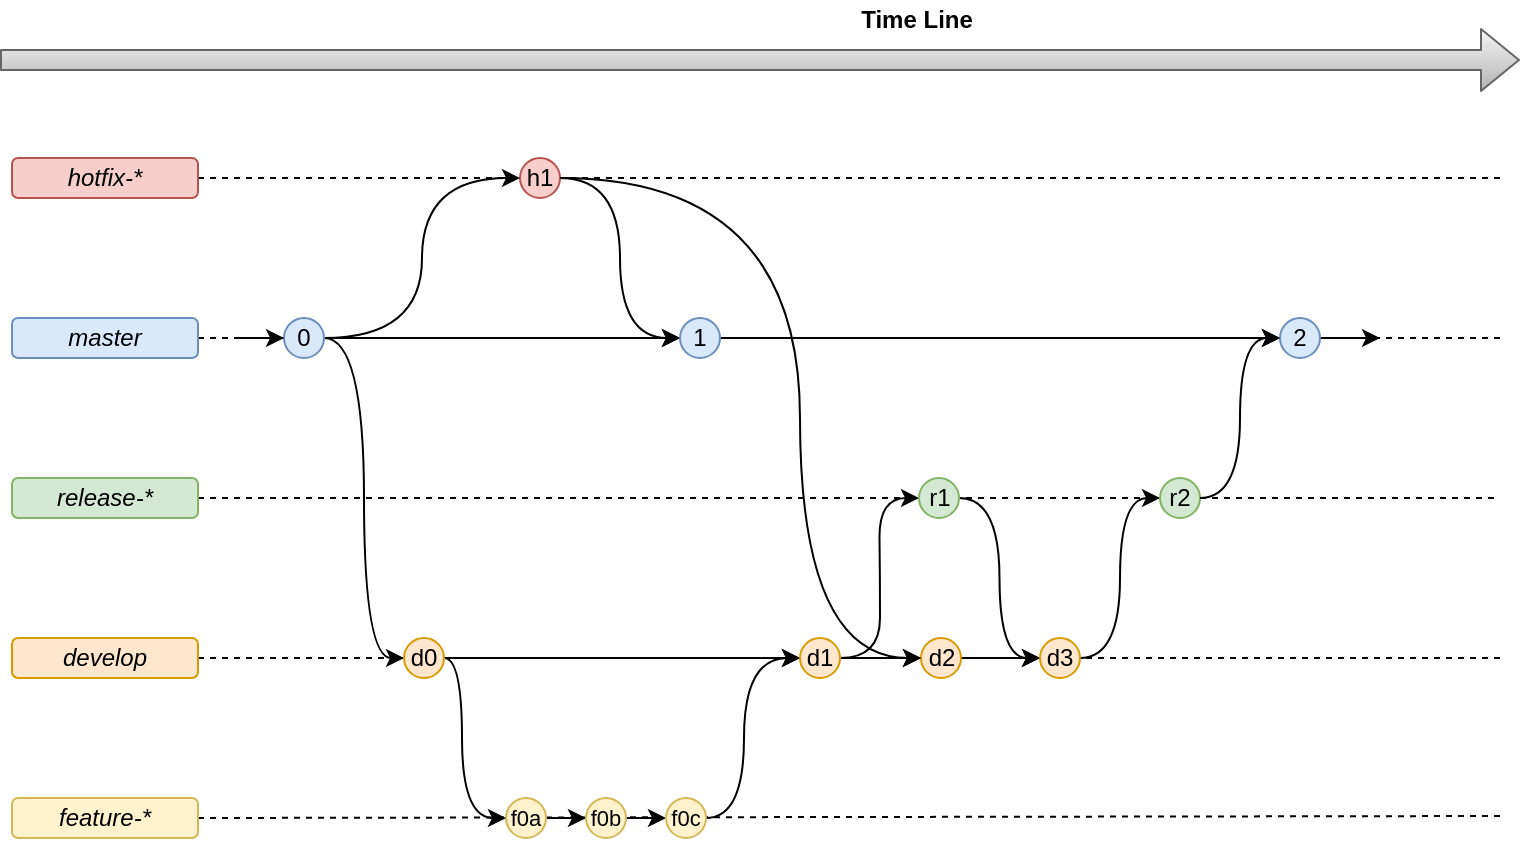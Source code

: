 <mxfile version="10.8.0" type="device"><diagram id="VqupGmc6FMFOg1BoKGOg" name="Página-1"><mxGraphModel dx="840" dy="1705" grid="1" gridSize="10" guides="1" tooltips="1" connect="1" arrows="1" fold="1" page="1" pageScale="1" pageWidth="827" pageHeight="1169" math="0" shadow="0"><root><mxCell id="0"/><mxCell id="1" parent="0"/><mxCell id="UQ6zXoJTkCWUA4XQVCpi-36" style="rounded=0;orthogonalLoop=1;jettySize=auto;html=1;endArrow=none;endFill=0;dashed=1;exitX=1;exitY=0.5;exitDx=0;exitDy=0;" edge="1" parent="1" source="WPUwWo5HzPdh8cVN5kZH-63" target="UQ6zXoJTkCWUA4XQVCpi-35"><mxGeometry relative="1" as="geometry"><mxPoint x="800" y="200" as="targetPoint"/><mxPoint x="149" y="200" as="sourcePoint"/></mxGeometry></mxCell><mxCell id="4XPv6ZGtoWSZZRw497rc-11" style="rounded=0;orthogonalLoop=1;jettySize=auto;html=1;endArrow=none;endFill=0;dashed=1;exitX=1;exitY=0.5;exitDx=0;exitDy=0;" parent="1" source="WPUwWo5HzPdh8cVN5kZH-49" edge="1"><mxGeometry relative="1" as="geometry"><mxPoint x="800" y="359" as="targetPoint"/><mxPoint x="123" y="359" as="sourcePoint"/></mxGeometry></mxCell><mxCell id="4XPv6ZGtoWSZZRw497rc-10" style="rounded=0;orthogonalLoop=1;jettySize=auto;html=1;endArrow=none;endFill=0;dashed=1;exitX=1;exitY=0.5;exitDx=0;exitDy=0;" parent="1" source="WPUwWo5HzPdh8cVN5kZH-18" edge="1"><mxGeometry relative="1" as="geometry"><mxPoint x="800" y="280" as="targetPoint"/><mxPoint x="133" y="60" as="sourcePoint"/></mxGeometry></mxCell><mxCell id="4XPv6ZGtoWSZZRw497rc-9" style="rounded=0;orthogonalLoop=1;jettySize=auto;html=1;endArrow=none;endFill=0;dashed=1;exitX=1;exitY=0.5;exitDx=0;exitDy=0;" parent="1" source="UQ6zXoJTkCWUA4XQVCpi-35" edge="1"><mxGeometry relative="1" as="geometry"><mxPoint x="800" y="200" as="targetPoint"/><mxPoint x="113" y="199.5" as="sourcePoint"/></mxGeometry></mxCell><mxCell id="4XPv6ZGtoWSZZRw497rc-5" style="rounded=0;orthogonalLoop=1;jettySize=auto;html=1;endArrow=none;endFill=0;dashed=1;" parent="1" source="WPUwWo5HzPdh8cVN5kZH-19" edge="1"><mxGeometry relative="1" as="geometry"><mxPoint x="800" y="40" as="targetPoint"/></mxGeometry></mxCell><mxCell id="4XPv6ZGtoWSZZRw497rc-6" style="rounded=0;orthogonalLoop=1;jettySize=auto;html=1;endArrow=none;endFill=0;dashed=1;" parent="1" edge="1"><mxGeometry relative="1" as="geometry"><mxPoint x="800" y="120" as="targetPoint"/><mxPoint x="113" y="120" as="sourcePoint"/></mxGeometry></mxCell><mxCell id="WPUwWo5HzPdh8cVN5kZH-5" value="" style="shape=flexArrow;endArrow=classic;html=1;gradientColor=#b3b3b3;fillColor=#f5f5f5;strokeColor=#666666;" parent="1" edge="1"><mxGeometry y="30" width="50" height="50" relative="1" as="geometry"><mxPoint x="50" y="-19" as="sourcePoint"/><mxPoint x="810" y="-19" as="targetPoint"/><mxPoint as="offset"/></mxGeometry></mxCell><mxCell id="WPUwWo5HzPdh8cVN5kZH-7" value="Time Line" style="text;html=1;resizable=0;autosize=1;align=center;verticalAlign=middle;points=[];fillColor=none;strokeColor=none;rounded=0;fontStyle=1" parent="1" vertex="1"><mxGeometry x="472.5" y="-49" width="70" height="20" as="geometry"/></mxCell><mxCell id="WPUwWo5HzPdh8cVN5kZH-17" value="master" style="rounded=1;whiteSpace=wrap;html=1;strokeColor=#6c8ebf;fillColor=#dae8fc;fontStyle=2" parent="1" vertex="1"><mxGeometry x="56" y="110" width="93" height="20" as="geometry"/></mxCell><mxCell id="WPUwWo5HzPdh8cVN5kZH-18" value="develop" style="rounded=1;whiteSpace=wrap;html=1;strokeColor=#d79b00;fillColor=#ffe6cc;fontStyle=2" parent="1" vertex="1"><mxGeometry x="56" y="270" width="93" height="20" as="geometry"/></mxCell><mxCell id="WPUwWo5HzPdh8cVN5kZH-19" value="hotfix-*" style="rounded=1;whiteSpace=wrap;html=1;strokeColor=#b85450;fillColor=#f8cecc;fontStyle=2" parent="1" vertex="1"><mxGeometry x="56" y="30" width="93" height="20" as="geometry"/></mxCell><mxCell id="WPUwWo5HzPdh8cVN5kZH-54" style="edgeStyle=orthogonalEdgeStyle;curved=1;rounded=0;orthogonalLoop=1;jettySize=auto;html=1;entryX=0;entryY=0.5;entryDx=0;entryDy=0;" parent="1" source="WPUwWo5HzPdh8cVN5kZH-22" target="WPUwWo5HzPdh8cVN5kZH-52" edge="1"><mxGeometry relative="1" as="geometry"/></mxCell><mxCell id="WPUwWo5HzPdh8cVN5kZH-22" value="f0a" style="ellipse;whiteSpace=wrap;html=1;aspect=fixed;strokeColor=#d6b656;fillColor=#fff2cc;fontSize=11;" parent="1" vertex="1"><mxGeometry x="303" y="350" width="20" height="20" as="geometry"/></mxCell><mxCell id="WPUwWo5HzPdh8cVN5kZH-48" style="edgeStyle=orthogonalEdgeStyle;curved=1;rounded=0;orthogonalLoop=1;jettySize=auto;html=1;entryX=0;entryY=0.5;entryDx=0;entryDy=0;" parent="1" source="WPUwWo5HzPdh8cVN5kZH-24" target="WPUwWo5HzPdh8cVN5kZH-37" edge="1"><mxGeometry relative="1" as="geometry"/></mxCell><mxCell id="WPUwWo5HzPdh8cVN5kZH-24" value="h1" style="ellipse;whiteSpace=wrap;html=1;aspect=fixed;strokeColor=#b85450;fillColor=#f8cecc;" parent="1" vertex="1"><mxGeometry x="310" y="30" width="20" height="20" as="geometry"/></mxCell><mxCell id="WPUwWo5HzPdh8cVN5kZH-36" style="edgeStyle=orthogonalEdgeStyle;rounded=0;orthogonalLoop=1;jettySize=auto;html=1;entryX=0;entryY=0.5;entryDx=0;entryDy=0;curved=1;" parent="1" source="WPUwWo5HzPdh8cVN5kZH-33" target="WPUwWo5HzPdh8cVN5kZH-35" edge="1"><mxGeometry relative="1" as="geometry"/></mxCell><mxCell id="WPUwWo5HzPdh8cVN5kZH-38" style="edgeStyle=orthogonalEdgeStyle;curved=1;rounded=0;orthogonalLoop=1;jettySize=auto;html=1;entryX=0;entryY=0.5;entryDx=0;entryDy=0;" parent="1" source="WPUwWo5HzPdh8cVN5kZH-33" target="WPUwWo5HzPdh8cVN5kZH-37" edge="1"><mxGeometry relative="1" as="geometry"/></mxCell><mxCell id="WPUwWo5HzPdh8cVN5kZH-47" style="edgeStyle=orthogonalEdgeStyle;curved=1;rounded=0;orthogonalLoop=1;jettySize=auto;html=1;entryX=0;entryY=0.5;entryDx=0;entryDy=0;" parent="1" source="WPUwWo5HzPdh8cVN5kZH-33" target="WPUwWo5HzPdh8cVN5kZH-24" edge="1"><mxGeometry relative="1" as="geometry"/></mxCell><mxCell id="WPUwWo5HzPdh8cVN5kZH-33" value="0" style="ellipse;whiteSpace=wrap;html=1;aspect=fixed;strokeColor=#6c8ebf;fillColor=#dae8fc;align=center;" parent="1" vertex="1"><mxGeometry x="192" y="110" width="20" height="20" as="geometry"/></mxCell><mxCell id="WPUwWo5HzPdh8cVN5kZH-34" style="edgeStyle=none;rounded=0;orthogonalLoop=1;jettySize=auto;html=1;entryX=0;entryY=0.5;entryDx=0;entryDy=0;" parent="1" target="WPUwWo5HzPdh8cVN5kZH-33" edge="1"><mxGeometry relative="1" as="geometry"><mxPoint x="170" y="120" as="sourcePoint"/></mxGeometry></mxCell><mxCell id="WPUwWo5HzPdh8cVN5kZH-51" style="edgeStyle=orthogonalEdgeStyle;curved=1;rounded=0;orthogonalLoop=1;jettySize=auto;html=1;entryX=0;entryY=0.5;entryDx=0;entryDy=0;" parent="1" source="WPUwWo5HzPdh8cVN5kZH-35" target="WPUwWo5HzPdh8cVN5kZH-22" edge="1"><mxGeometry relative="1" as="geometry"><Array as="points"><mxPoint x="281" y="280"/><mxPoint x="281" y="360"/></Array></mxGeometry></mxCell><mxCell id="WPUwWo5HzPdh8cVN5kZH-61" style="edgeStyle=orthogonalEdgeStyle;curved=1;rounded=0;orthogonalLoop=1;jettySize=auto;html=1;entryX=0;entryY=0.5;entryDx=0;entryDy=0;" parent="1" source="WPUwWo5HzPdh8cVN5kZH-35" target="WPUwWo5HzPdh8cVN5kZH-60" edge="1"><mxGeometry relative="1" as="geometry"/></mxCell><mxCell id="WPUwWo5HzPdh8cVN5kZH-35" value="d0" style="ellipse;whiteSpace=wrap;html=1;aspect=fixed;strokeColor=#d79b00;fillColor=#ffe6cc;" parent="1" vertex="1"><mxGeometry x="252" y="270" width="20" height="20" as="geometry"/></mxCell><mxCell id="4XPv6ZGtoWSZZRw497rc-2" style="edgeStyle=orthogonalEdgeStyle;rounded=0;orthogonalLoop=1;jettySize=auto;html=1;entryX=0;entryY=0.5;entryDx=0;entryDy=0;" parent="1" source="WPUwWo5HzPdh8cVN5kZH-37" target="4XPv6ZGtoWSZZRw497rc-1" edge="1"><mxGeometry relative="1" as="geometry"/></mxCell><mxCell id="WPUwWo5HzPdh8cVN5kZH-37" value="1" style="ellipse;whiteSpace=wrap;html=1;aspect=fixed;strokeColor=#6c8ebf;fillColor=#dae8fc;fontSize=12;" parent="1" vertex="1"><mxGeometry x="390" y="110" width="20" height="20" as="geometry"/></mxCell><mxCell id="WPUwWo5HzPdh8cVN5kZH-49" value="feature-*" style="rounded=1;whiteSpace=wrap;html=1;strokeColor=#d6b656;fillColor=#fff2cc;fontStyle=2" parent="1" vertex="1"><mxGeometry x="56" y="350" width="93" height="20" as="geometry"/></mxCell><mxCell id="WPUwWo5HzPdh8cVN5kZH-57" style="edgeStyle=orthogonalEdgeStyle;curved=1;rounded=0;orthogonalLoop=1;jettySize=auto;html=1;exitX=1;exitY=0.5;exitDx=0;exitDy=0;entryX=0;entryY=0.5;entryDx=0;entryDy=0;" parent="1" source="WPUwWo5HzPdh8cVN5kZH-52" target="WPUwWo5HzPdh8cVN5kZH-53" edge="1"><mxGeometry relative="1" as="geometry"/></mxCell><mxCell id="WPUwWo5HzPdh8cVN5kZH-52" value="f0b" style="ellipse;whiteSpace=wrap;html=1;aspect=fixed;strokeColor=#d6b656;fillColor=#fff2cc;fontSize=11;" parent="1" vertex="1"><mxGeometry x="343" y="350" width="20" height="20" as="geometry"/></mxCell><mxCell id="WPUwWo5HzPdh8cVN5kZH-59" style="edgeStyle=orthogonalEdgeStyle;curved=1;rounded=0;orthogonalLoop=1;jettySize=auto;html=1;exitX=1;exitY=0.5;exitDx=0;exitDy=0;entryX=0;entryY=0.5;entryDx=0;entryDy=0;" parent="1" source="WPUwWo5HzPdh8cVN5kZH-53" target="WPUwWo5HzPdh8cVN5kZH-60" edge="1"><mxGeometry relative="1" as="geometry"><mxPoint x="350" y="320" as="targetPoint"/><Array as="points"><mxPoint x="422" y="280"/></Array></mxGeometry></mxCell><mxCell id="WPUwWo5HzPdh8cVN5kZH-53" value="f0c" style="ellipse;whiteSpace=wrap;html=1;aspect=fixed;strokeColor=#d6b656;fillColor=#fff2cc;fontSize=11;" parent="1" vertex="1"><mxGeometry x="383" y="350" width="20" height="20" as="geometry"/></mxCell><mxCell id="WPUwWo5HzPdh8cVN5kZH-69" style="edgeStyle=orthogonalEdgeStyle;curved=1;rounded=0;orthogonalLoop=1;jettySize=auto;html=1;entryX=0;entryY=0.5;entryDx=0;entryDy=0;" parent="1" source="WPUwWo5HzPdh8cVN5kZH-58" target="WPUwWo5HzPdh8cVN5kZH-67" edge="1"><mxGeometry relative="1" as="geometry"/></mxCell><mxCell id="WPUwWo5HzPdh8cVN5kZH-58" value="d2" style="ellipse;whiteSpace=wrap;html=1;aspect=fixed;strokeColor=#d79b00;fillColor=#ffe6cc;" parent="1" vertex="1"><mxGeometry x="510.5" y="270" width="20" height="20" as="geometry"/></mxCell><mxCell id="WPUwWo5HzPdh8cVN5kZH-62" style="edgeStyle=orthogonalEdgeStyle;curved=1;rounded=0;orthogonalLoop=1;jettySize=auto;html=1;entryX=0;entryY=0.5;entryDx=0;entryDy=0;" parent="1" source="WPUwWo5HzPdh8cVN5kZH-60" target="WPUwWo5HzPdh8cVN5kZH-58" edge="1"><mxGeometry relative="1" as="geometry"/></mxCell><mxCell id="WPUwWo5HzPdh8cVN5kZH-65" style="edgeStyle=orthogonalEdgeStyle;curved=1;rounded=0;orthogonalLoop=1;jettySize=auto;html=1;entryX=0;entryY=0.5;entryDx=0;entryDy=0;" parent="1" source="WPUwWo5HzPdh8cVN5kZH-60" target="WPUwWo5HzPdh8cVN5kZH-64" edge="1"><mxGeometry relative="1" as="geometry"/></mxCell><mxCell id="WPUwWo5HzPdh8cVN5kZH-60" value="d1" style="ellipse;whiteSpace=wrap;html=1;aspect=fixed;strokeColor=#d79b00;fillColor=#ffe6cc;" parent="1" vertex="1"><mxGeometry x="450" y="270" width="20" height="20" as="geometry"/></mxCell><mxCell id="WPUwWo5HzPdh8cVN5kZH-63" value="release-*" style="rounded=1;whiteSpace=wrap;html=1;strokeColor=#82b366;fillColor=#d5e8d4;fontStyle=2" parent="1" vertex="1"><mxGeometry x="56" y="190" width="93" height="20" as="geometry"/></mxCell><mxCell id="WPUwWo5HzPdh8cVN5kZH-68" style="edgeStyle=orthogonalEdgeStyle;curved=1;rounded=0;orthogonalLoop=1;jettySize=auto;html=1;entryX=0;entryY=0.5;entryDx=0;entryDy=0;" parent="1" source="WPUwWo5HzPdh8cVN5kZH-64" target="WPUwWo5HzPdh8cVN5kZH-67" edge="1"><mxGeometry relative="1" as="geometry"/></mxCell><mxCell id="WPUwWo5HzPdh8cVN5kZH-64" value="r1" style="ellipse;whiteSpace=wrap;html=1;aspect=fixed;strokeColor=#82b366;fillColor=#d5e8d4;" parent="1" vertex="1"><mxGeometry x="509.5" y="190" width="20" height="20" as="geometry"/></mxCell><mxCell id="4XPv6ZGtoWSZZRw497rc-3" style="edgeStyle=orthogonalEdgeStyle;rounded=0;orthogonalLoop=1;jettySize=auto;html=1;curved=1;entryX=0;entryY=0.5;entryDx=0;entryDy=0;" parent="1" source="WPUwWo5HzPdh8cVN5kZH-67" target="UQ6zXoJTkCWUA4XQVCpi-35" edge="1"><mxGeometry relative="1" as="geometry"><mxPoint x="630" y="240" as="targetPoint"/></mxGeometry></mxCell><mxCell id="WPUwWo5HzPdh8cVN5kZH-67" value="d3" style="ellipse;whiteSpace=wrap;html=1;aspect=fixed;strokeColor=#d79b00;fillColor=#ffe6cc;" parent="1" vertex="1"><mxGeometry x="570" y="270" width="20" height="20" as="geometry"/></mxCell><mxCell id="4XPv6ZGtoWSZZRw497rc-4" style="edgeStyle=orthogonalEdgeStyle;curved=1;rounded=0;orthogonalLoop=1;jettySize=auto;html=1;" parent="1" source="4XPv6ZGtoWSZZRw497rc-1" edge="1"><mxGeometry relative="1" as="geometry"><mxPoint x="740" y="120" as="targetPoint"/></mxGeometry></mxCell><mxCell id="4XPv6ZGtoWSZZRw497rc-1" value="2" style="ellipse;whiteSpace=wrap;html=1;aspect=fixed;strokeColor=#6c8ebf;fillColor=#dae8fc;" parent="1" vertex="1"><mxGeometry x="690" y="110" width="20" height="20" as="geometry"/></mxCell><mxCell id="UQ6zXoJTkCWUA4XQVCpi-16" style="edgeStyle=orthogonalEdgeStyle;curved=1;rounded=0;orthogonalLoop=1;jettySize=auto;html=1;entryX=0;entryY=0.5;entryDx=0;entryDy=0;exitX=1;exitY=0.5;exitDx=0;exitDy=0;" edge="1" parent="1" source="WPUwWo5HzPdh8cVN5kZH-24" target="WPUwWo5HzPdh8cVN5kZH-58"><mxGeometry relative="1" as="geometry"><mxPoint x="340" y="50" as="sourcePoint"/><mxPoint x="400" y="130" as="targetPoint"/><Array as="points"><mxPoint x="450" y="40"/><mxPoint x="450" y="280"/></Array></mxGeometry></mxCell><mxCell id="UQ6zXoJTkCWUA4XQVCpi-35" value="r2" style="ellipse;whiteSpace=wrap;html=1;aspect=fixed;strokeColor=#82b366;fillColor=#d5e8d4;" vertex="1" parent="1"><mxGeometry x="630" y="190" width="20" height="20" as="geometry"/></mxCell><mxCell id="UQ6zXoJTkCWUA4XQVCpi-37" style="edgeStyle=orthogonalEdgeStyle;rounded=0;orthogonalLoop=1;jettySize=auto;html=1;curved=1;entryX=0;entryY=0.5;entryDx=0;entryDy=0;exitX=1;exitY=0.5;exitDx=0;exitDy=0;" edge="1" parent="1" source="UQ6zXoJTkCWUA4XQVCpi-35" target="4XPv6ZGtoWSZZRw497rc-1"><mxGeometry relative="1" as="geometry"><mxPoint x="640" y="210" as="targetPoint"/><mxPoint x="600" y="290" as="sourcePoint"/></mxGeometry></mxCell></root></mxGraphModel></diagram></mxfile>